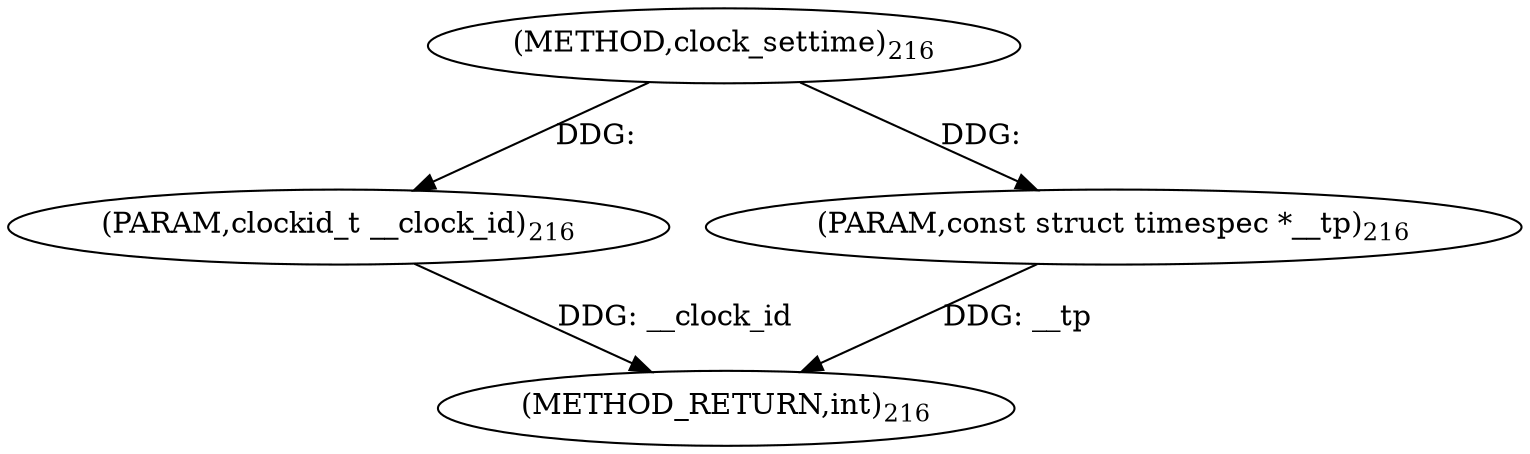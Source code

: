 digraph "clock_settime" {  
"7979" [label = <(METHOD,clock_settime)<SUB>216</SUB>> ]
"7982" [label = <(METHOD_RETURN,int)<SUB>216</SUB>> ]
"7980" [label = <(PARAM,clockid_t __clock_id)<SUB>216</SUB>> ]
"7981" [label = <(PARAM,const struct timespec *__tp)<SUB>216</SUB>> ]
  "7980" -> "7982"  [ label = "DDG: __clock_id"] 
  "7981" -> "7982"  [ label = "DDG: __tp"] 
  "7979" -> "7980"  [ label = "DDG: "] 
  "7979" -> "7981"  [ label = "DDG: "] 
}
